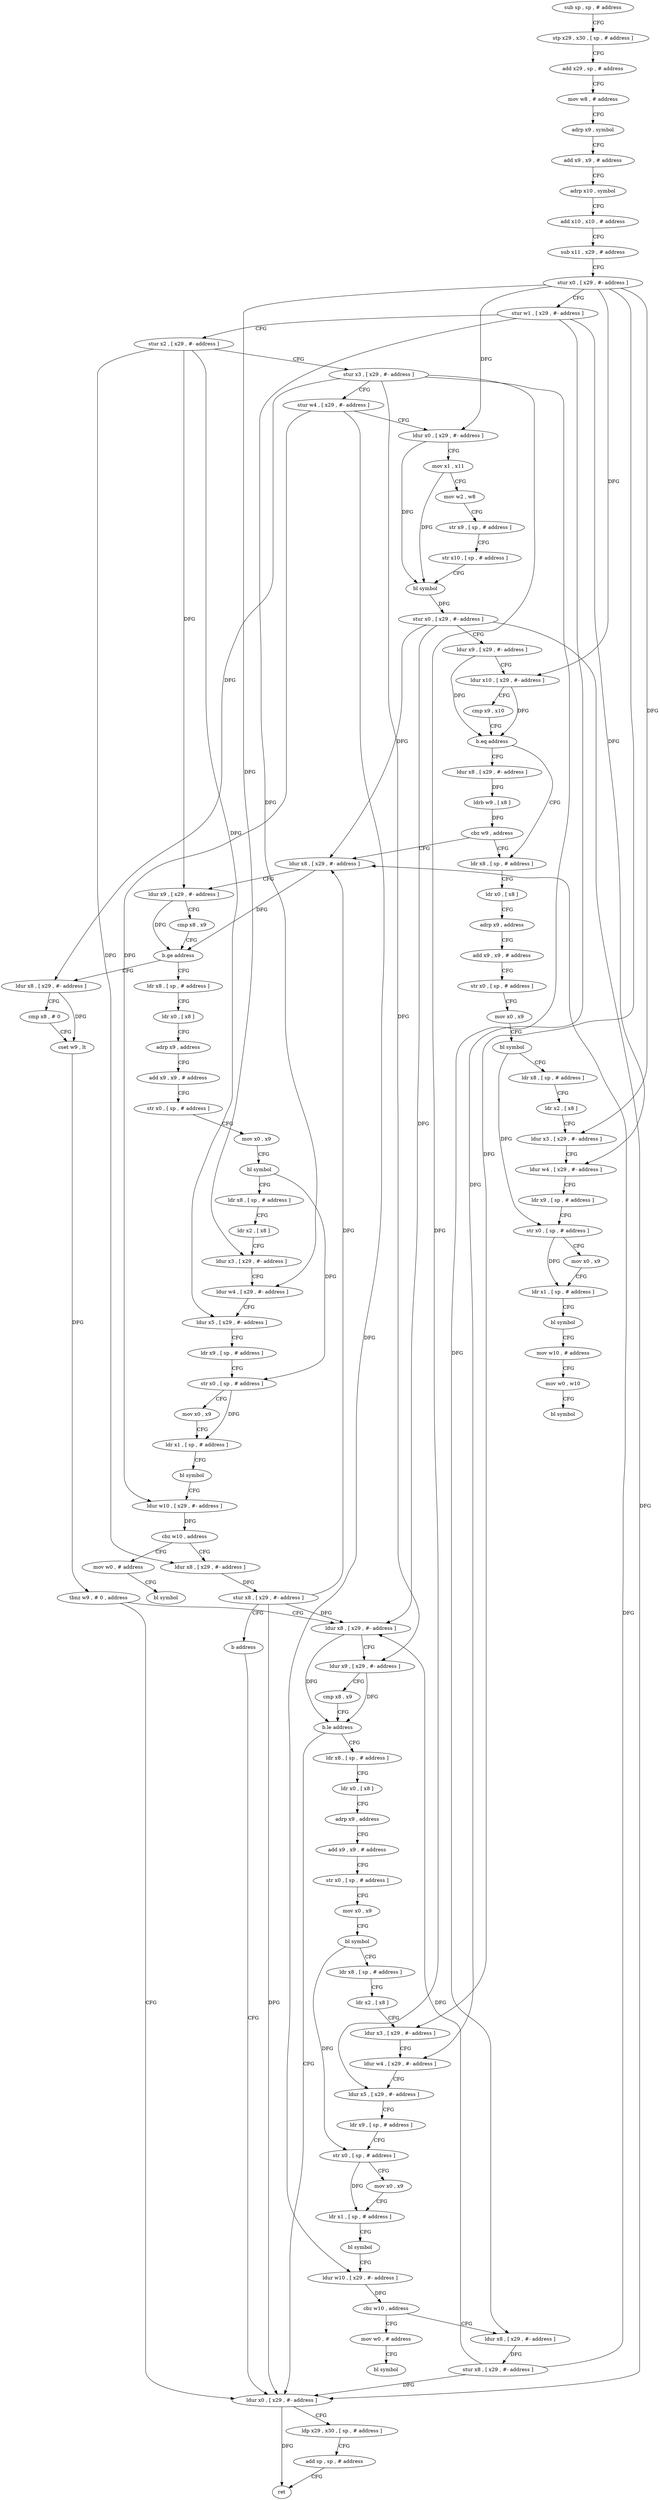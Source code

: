 digraph "func" {
"4211256" [label = "sub sp , sp , # address" ]
"4211260" [label = "stp x29 , x30 , [ sp , # address ]" ]
"4211264" [label = "add x29 , sp , # address" ]
"4211268" [label = "mov w8 , # address" ]
"4211272" [label = "adrp x9 , symbol" ]
"4211276" [label = "add x9 , x9 , # address" ]
"4211280" [label = "adrp x10 , symbol" ]
"4211284" [label = "add x10 , x10 , # address" ]
"4211288" [label = "sub x11 , x29 , # address" ]
"4211292" [label = "stur x0 , [ x29 , #- address ]" ]
"4211296" [label = "stur w1 , [ x29 , #- address ]" ]
"4211300" [label = "stur x2 , [ x29 , #- address ]" ]
"4211304" [label = "stur x3 , [ x29 , #- address ]" ]
"4211308" [label = "stur w4 , [ x29 , #- address ]" ]
"4211312" [label = "ldur x0 , [ x29 , #- address ]" ]
"4211316" [label = "mov x1 , x11" ]
"4211320" [label = "mov w2 , w8" ]
"4211324" [label = "str x9 , [ sp , # address ]" ]
"4211328" [label = "str x10 , [ sp , # address ]" ]
"4211332" [label = "bl symbol" ]
"4211336" [label = "stur x0 , [ x29 , #- address ]" ]
"4211340" [label = "ldur x9 , [ x29 , #- address ]" ]
"4211344" [label = "ldur x10 , [ x29 , #- address ]" ]
"4211348" [label = "cmp x9 , x10" ]
"4211352" [label = "b.eq address" ]
"4211368" [label = "ldr x8 , [ sp , # address ]" ]
"4211356" [label = "ldur x8 , [ x29 , #- address ]" ]
"4211372" [label = "ldr x0 , [ x8 ]" ]
"4211376" [label = "adrp x9 , address" ]
"4211380" [label = "add x9 , x9 , # address" ]
"4211384" [label = "str x0 , [ sp , # address ]" ]
"4211388" [label = "mov x0 , x9" ]
"4211392" [label = "bl symbol" ]
"4211396" [label = "ldr x8 , [ sp , # address ]" ]
"4211400" [label = "ldr x2 , [ x8 ]" ]
"4211404" [label = "ldur x3 , [ x29 , #- address ]" ]
"4211408" [label = "ldur w4 , [ x29 , #- address ]" ]
"4211412" [label = "ldr x9 , [ sp , # address ]" ]
"4211416" [label = "str x0 , [ sp , # address ]" ]
"4211420" [label = "mov x0 , x9" ]
"4211424" [label = "ldr x1 , [ sp , # address ]" ]
"4211428" [label = "bl symbol" ]
"4211432" [label = "mov w10 , # address" ]
"4211436" [label = "mov w0 , w10" ]
"4211440" [label = "bl symbol" ]
"4211360" [label = "ldrb w9 , [ x8 ]" ]
"4211364" [label = "cbz w9 , address" ]
"4211444" [label = "ldur x8 , [ x29 , #- address ]" ]
"4211448" [label = "ldur x9 , [ x29 , #- address ]" ]
"4211452" [label = "cmp x8 , x9" ]
"4211456" [label = "b.ge address" ]
"4211556" [label = "ldur x8 , [ x29 , #- address ]" ]
"4211460" [label = "ldr x8 , [ sp , # address ]" ]
"4211560" [label = "cmp x8 , # 0" ]
"4211564" [label = "cset w9 , lt" ]
"4211568" [label = "tbnz w9 , # 0 , address" ]
"4211680" [label = "ldur x0 , [ x29 , #- address ]" ]
"4211572" [label = "ldur x8 , [ x29 , #- address ]" ]
"4211464" [label = "ldr x0 , [ x8 ]" ]
"4211468" [label = "adrp x9 , address" ]
"4211472" [label = "add x9 , x9 , # address" ]
"4211476" [label = "str x0 , [ sp , # address ]" ]
"4211480" [label = "mov x0 , x9" ]
"4211484" [label = "bl symbol" ]
"4211488" [label = "ldr x8 , [ sp , # address ]" ]
"4211492" [label = "ldr x2 , [ x8 ]" ]
"4211496" [label = "ldur x3 , [ x29 , #- address ]" ]
"4211500" [label = "ldur w4 , [ x29 , #- address ]" ]
"4211504" [label = "ldur x5 , [ x29 , #- address ]" ]
"4211508" [label = "ldr x9 , [ sp , # address ]" ]
"4211512" [label = "str x0 , [ sp , # address ]" ]
"4211516" [label = "mov x0 , x9" ]
"4211520" [label = "ldr x1 , [ sp , # address ]" ]
"4211524" [label = "bl symbol" ]
"4211528" [label = "ldur w10 , [ x29 , #- address ]" ]
"4211532" [label = "cbz w10 , address" ]
"4211544" [label = "ldur x8 , [ x29 , #- address ]" ]
"4211536" [label = "mov w0 , # address" ]
"4211684" [label = "ldp x29 , x30 , [ sp , # address ]" ]
"4211688" [label = "add sp , sp , # address" ]
"4211692" [label = "ret" ]
"4211576" [label = "ldur x9 , [ x29 , #- address ]" ]
"4211580" [label = "cmp x8 , x9" ]
"4211584" [label = "b.le address" ]
"4211588" [label = "ldr x8 , [ sp , # address ]" ]
"4211548" [label = "stur x8 , [ x29 , #- address ]" ]
"4211552" [label = "b address" ]
"4211540" [label = "bl symbol" ]
"4211592" [label = "ldr x0 , [ x8 ]" ]
"4211596" [label = "adrp x9 , address" ]
"4211600" [label = "add x9 , x9 , # address" ]
"4211604" [label = "str x0 , [ sp , # address ]" ]
"4211608" [label = "mov x0 , x9" ]
"4211612" [label = "bl symbol" ]
"4211616" [label = "ldr x8 , [ sp , # address ]" ]
"4211620" [label = "ldr x2 , [ x8 ]" ]
"4211624" [label = "ldur x3 , [ x29 , #- address ]" ]
"4211628" [label = "ldur w4 , [ x29 , #- address ]" ]
"4211632" [label = "ldur x5 , [ x29 , #- address ]" ]
"4211636" [label = "ldr x9 , [ sp , # address ]" ]
"4211640" [label = "str x0 , [ sp , # address ]" ]
"4211644" [label = "mov x0 , x9" ]
"4211648" [label = "ldr x1 , [ sp , # address ]" ]
"4211652" [label = "bl symbol" ]
"4211656" [label = "ldur w10 , [ x29 , #- address ]" ]
"4211660" [label = "cbz w10 , address" ]
"4211672" [label = "ldur x8 , [ x29 , #- address ]" ]
"4211664" [label = "mov w0 , # address" ]
"4211676" [label = "stur x8 , [ x29 , #- address ]" ]
"4211668" [label = "bl symbol" ]
"4211256" -> "4211260" [ label = "CFG" ]
"4211260" -> "4211264" [ label = "CFG" ]
"4211264" -> "4211268" [ label = "CFG" ]
"4211268" -> "4211272" [ label = "CFG" ]
"4211272" -> "4211276" [ label = "CFG" ]
"4211276" -> "4211280" [ label = "CFG" ]
"4211280" -> "4211284" [ label = "CFG" ]
"4211284" -> "4211288" [ label = "CFG" ]
"4211288" -> "4211292" [ label = "CFG" ]
"4211292" -> "4211296" [ label = "CFG" ]
"4211292" -> "4211312" [ label = "DFG" ]
"4211292" -> "4211344" [ label = "DFG" ]
"4211292" -> "4211404" [ label = "DFG" ]
"4211292" -> "4211496" [ label = "DFG" ]
"4211292" -> "4211624" [ label = "DFG" ]
"4211296" -> "4211300" [ label = "CFG" ]
"4211296" -> "4211408" [ label = "DFG" ]
"4211296" -> "4211500" [ label = "DFG" ]
"4211296" -> "4211628" [ label = "DFG" ]
"4211300" -> "4211304" [ label = "CFG" ]
"4211300" -> "4211448" [ label = "DFG" ]
"4211300" -> "4211504" [ label = "DFG" ]
"4211300" -> "4211544" [ label = "DFG" ]
"4211304" -> "4211308" [ label = "CFG" ]
"4211304" -> "4211556" [ label = "DFG" ]
"4211304" -> "4211576" [ label = "DFG" ]
"4211304" -> "4211632" [ label = "DFG" ]
"4211304" -> "4211672" [ label = "DFG" ]
"4211308" -> "4211312" [ label = "CFG" ]
"4211308" -> "4211528" [ label = "DFG" ]
"4211308" -> "4211656" [ label = "DFG" ]
"4211312" -> "4211316" [ label = "CFG" ]
"4211312" -> "4211332" [ label = "DFG" ]
"4211316" -> "4211320" [ label = "CFG" ]
"4211316" -> "4211332" [ label = "DFG" ]
"4211320" -> "4211324" [ label = "CFG" ]
"4211324" -> "4211328" [ label = "CFG" ]
"4211328" -> "4211332" [ label = "CFG" ]
"4211332" -> "4211336" [ label = "DFG" ]
"4211336" -> "4211340" [ label = "CFG" ]
"4211336" -> "4211444" [ label = "DFG" ]
"4211336" -> "4211680" [ label = "DFG" ]
"4211336" -> "4211572" [ label = "DFG" ]
"4211340" -> "4211344" [ label = "CFG" ]
"4211340" -> "4211352" [ label = "DFG" ]
"4211344" -> "4211348" [ label = "CFG" ]
"4211344" -> "4211352" [ label = "DFG" ]
"4211348" -> "4211352" [ label = "CFG" ]
"4211352" -> "4211368" [ label = "CFG" ]
"4211352" -> "4211356" [ label = "CFG" ]
"4211368" -> "4211372" [ label = "CFG" ]
"4211356" -> "4211360" [ label = "DFG" ]
"4211372" -> "4211376" [ label = "CFG" ]
"4211376" -> "4211380" [ label = "CFG" ]
"4211380" -> "4211384" [ label = "CFG" ]
"4211384" -> "4211388" [ label = "CFG" ]
"4211388" -> "4211392" [ label = "CFG" ]
"4211392" -> "4211396" [ label = "CFG" ]
"4211392" -> "4211416" [ label = "DFG" ]
"4211396" -> "4211400" [ label = "CFG" ]
"4211400" -> "4211404" [ label = "CFG" ]
"4211404" -> "4211408" [ label = "CFG" ]
"4211408" -> "4211412" [ label = "CFG" ]
"4211412" -> "4211416" [ label = "CFG" ]
"4211416" -> "4211420" [ label = "CFG" ]
"4211416" -> "4211424" [ label = "DFG" ]
"4211420" -> "4211424" [ label = "CFG" ]
"4211424" -> "4211428" [ label = "CFG" ]
"4211428" -> "4211432" [ label = "CFG" ]
"4211432" -> "4211436" [ label = "CFG" ]
"4211436" -> "4211440" [ label = "CFG" ]
"4211360" -> "4211364" [ label = "DFG" ]
"4211364" -> "4211444" [ label = "CFG" ]
"4211364" -> "4211368" [ label = "CFG" ]
"4211444" -> "4211448" [ label = "CFG" ]
"4211444" -> "4211456" [ label = "DFG" ]
"4211448" -> "4211452" [ label = "CFG" ]
"4211448" -> "4211456" [ label = "DFG" ]
"4211452" -> "4211456" [ label = "CFG" ]
"4211456" -> "4211556" [ label = "CFG" ]
"4211456" -> "4211460" [ label = "CFG" ]
"4211556" -> "4211560" [ label = "CFG" ]
"4211556" -> "4211564" [ label = "DFG" ]
"4211460" -> "4211464" [ label = "CFG" ]
"4211560" -> "4211564" [ label = "CFG" ]
"4211564" -> "4211568" [ label = "DFG" ]
"4211568" -> "4211680" [ label = "CFG" ]
"4211568" -> "4211572" [ label = "CFG" ]
"4211680" -> "4211684" [ label = "CFG" ]
"4211680" -> "4211692" [ label = "DFG" ]
"4211572" -> "4211576" [ label = "CFG" ]
"4211572" -> "4211584" [ label = "DFG" ]
"4211464" -> "4211468" [ label = "CFG" ]
"4211468" -> "4211472" [ label = "CFG" ]
"4211472" -> "4211476" [ label = "CFG" ]
"4211476" -> "4211480" [ label = "CFG" ]
"4211480" -> "4211484" [ label = "CFG" ]
"4211484" -> "4211488" [ label = "CFG" ]
"4211484" -> "4211512" [ label = "DFG" ]
"4211488" -> "4211492" [ label = "CFG" ]
"4211492" -> "4211496" [ label = "CFG" ]
"4211496" -> "4211500" [ label = "CFG" ]
"4211500" -> "4211504" [ label = "CFG" ]
"4211504" -> "4211508" [ label = "CFG" ]
"4211508" -> "4211512" [ label = "CFG" ]
"4211512" -> "4211516" [ label = "CFG" ]
"4211512" -> "4211520" [ label = "DFG" ]
"4211516" -> "4211520" [ label = "CFG" ]
"4211520" -> "4211524" [ label = "CFG" ]
"4211524" -> "4211528" [ label = "CFG" ]
"4211528" -> "4211532" [ label = "DFG" ]
"4211532" -> "4211544" [ label = "CFG" ]
"4211532" -> "4211536" [ label = "CFG" ]
"4211544" -> "4211548" [ label = "DFG" ]
"4211536" -> "4211540" [ label = "CFG" ]
"4211684" -> "4211688" [ label = "CFG" ]
"4211688" -> "4211692" [ label = "CFG" ]
"4211576" -> "4211580" [ label = "CFG" ]
"4211576" -> "4211584" [ label = "DFG" ]
"4211580" -> "4211584" [ label = "CFG" ]
"4211584" -> "4211680" [ label = "CFG" ]
"4211584" -> "4211588" [ label = "CFG" ]
"4211588" -> "4211592" [ label = "CFG" ]
"4211548" -> "4211552" [ label = "CFG" ]
"4211548" -> "4211444" [ label = "DFG" ]
"4211548" -> "4211680" [ label = "DFG" ]
"4211548" -> "4211572" [ label = "DFG" ]
"4211552" -> "4211680" [ label = "CFG" ]
"4211592" -> "4211596" [ label = "CFG" ]
"4211596" -> "4211600" [ label = "CFG" ]
"4211600" -> "4211604" [ label = "CFG" ]
"4211604" -> "4211608" [ label = "CFG" ]
"4211608" -> "4211612" [ label = "CFG" ]
"4211612" -> "4211616" [ label = "CFG" ]
"4211612" -> "4211640" [ label = "DFG" ]
"4211616" -> "4211620" [ label = "CFG" ]
"4211620" -> "4211624" [ label = "CFG" ]
"4211624" -> "4211628" [ label = "CFG" ]
"4211628" -> "4211632" [ label = "CFG" ]
"4211632" -> "4211636" [ label = "CFG" ]
"4211636" -> "4211640" [ label = "CFG" ]
"4211640" -> "4211644" [ label = "CFG" ]
"4211640" -> "4211648" [ label = "DFG" ]
"4211644" -> "4211648" [ label = "CFG" ]
"4211648" -> "4211652" [ label = "CFG" ]
"4211652" -> "4211656" [ label = "CFG" ]
"4211656" -> "4211660" [ label = "DFG" ]
"4211660" -> "4211672" [ label = "CFG" ]
"4211660" -> "4211664" [ label = "CFG" ]
"4211672" -> "4211676" [ label = "DFG" ]
"4211664" -> "4211668" [ label = "CFG" ]
"4211676" -> "4211680" [ label = "DFG" ]
"4211676" -> "4211444" [ label = "DFG" ]
"4211676" -> "4211572" [ label = "DFG" ]
}
